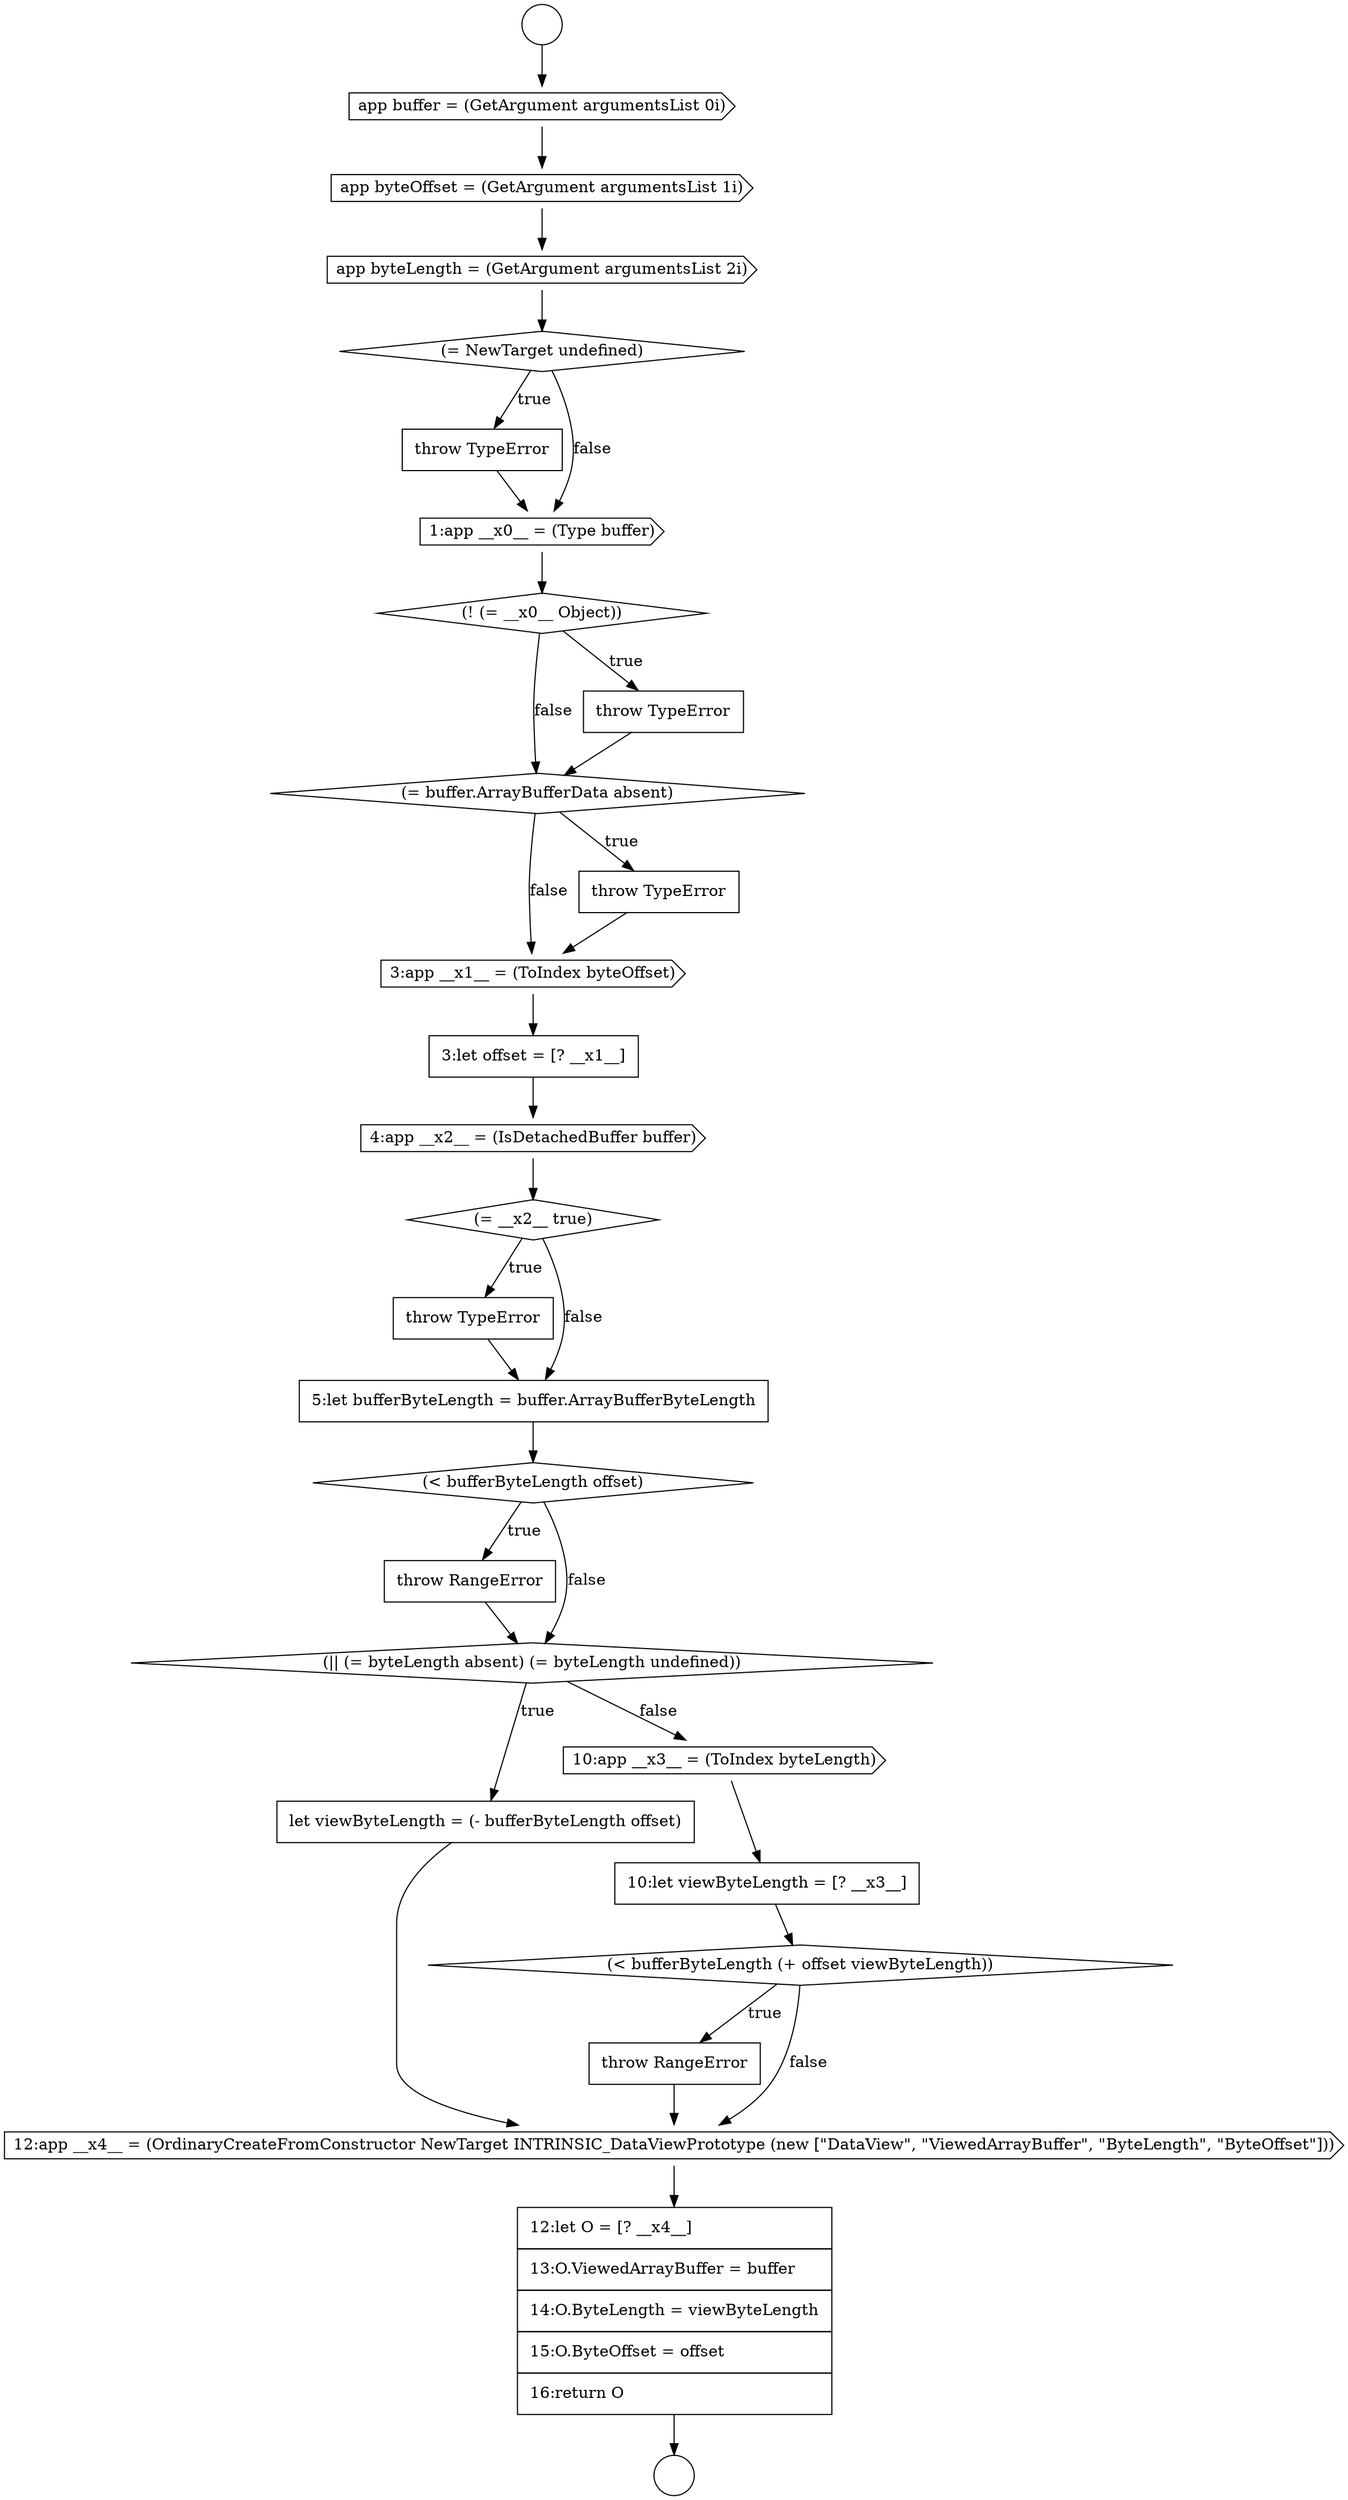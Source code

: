 digraph {
  node15995 [shape=none, margin=0, label=<<font color="black">
    <table border="0" cellborder="1" cellspacing="0" cellpadding="10">
      <tr><td align="left">let viewByteLength = (- bufferByteLength offset)</td></tr>
    </table>
  </font>> color="black" fillcolor="white" style=filled]
  node15990 [shape=none, margin=0, label=<<font color="black">
    <table border="0" cellborder="1" cellspacing="0" cellpadding="10">
      <tr><td align="left">throw TypeError</td></tr>
    </table>
  </font>> color="black" fillcolor="white" style=filled]
  node15975 [shape=circle label=" " color="black" fillcolor="white" style=filled]
  node15986 [shape=cds, label=<<font color="black">3:app __x1__ = (ToIndex byteOffset)</font>> color="black" fillcolor="white" style=filled]
  node15979 [shape=diamond, label=<<font color="black">(= NewTarget undefined)</font>> color="black" fillcolor="white" style=filled]
  node15984 [shape=diamond, label=<<font color="black">(= buffer.ArrayBufferData absent)</font>> color="black" fillcolor="white" style=filled]
  node15987 [shape=none, margin=0, label=<<font color="black">
    <table border="0" cellborder="1" cellspacing="0" cellpadding="10">
      <tr><td align="left">3:let offset = [? __x1__]</td></tr>
    </table>
  </font>> color="black" fillcolor="white" style=filled]
  node15991 [shape=none, margin=0, label=<<font color="black">
    <table border="0" cellborder="1" cellspacing="0" cellpadding="10">
      <tr><td align="left">5:let bufferByteLength = buffer.ArrayBufferByteLength</td></tr>
    </table>
  </font>> color="black" fillcolor="white" style=filled]
  node15976 [shape=cds, label=<<font color="black">app buffer = (GetArgument argumentsList 0i)</font>> color="black" fillcolor="white" style=filled]
  node15998 [shape=diamond, label=<<font color="black">(&lt; bufferByteLength (+ offset viewByteLength))</font>> color="black" fillcolor="white" style=filled]
  node15993 [shape=none, margin=0, label=<<font color="black">
    <table border="0" cellborder="1" cellspacing="0" cellpadding="10">
      <tr><td align="left">throw RangeError</td></tr>
    </table>
  </font>> color="black" fillcolor="white" style=filled]
  node15992 [shape=diamond, label=<<font color="black">(&lt; bufferByteLength offset)</font>> color="black" fillcolor="white" style=filled]
  node16001 [shape=none, margin=0, label=<<font color="black">
    <table border="0" cellborder="1" cellspacing="0" cellpadding="10">
      <tr><td align="left">12:let O = [? __x4__]</td></tr>
      <tr><td align="left">13:O.ViewedArrayBuffer = buffer</td></tr>
      <tr><td align="left">14:O.ByteLength = viewByteLength</td></tr>
      <tr><td align="left">15:O.ByteOffset = offset</td></tr>
      <tr><td align="left">16:return O</td></tr>
    </table>
  </font>> color="black" fillcolor="white" style=filled]
  node15982 [shape=diamond, label=<<font color="black">(! (= __x0__ Object))</font>> color="black" fillcolor="white" style=filled]
  node15977 [shape=cds, label=<<font color="black">app byteOffset = (GetArgument argumentsList 1i)</font>> color="black" fillcolor="white" style=filled]
  node15974 [shape=circle label=" " color="black" fillcolor="white" style=filled]
  node15989 [shape=diamond, label=<<font color="black">(= __x2__ true)</font>> color="black" fillcolor="white" style=filled]
  node15985 [shape=none, margin=0, label=<<font color="black">
    <table border="0" cellborder="1" cellspacing="0" cellpadding="10">
      <tr><td align="left">throw TypeError</td></tr>
    </table>
  </font>> color="black" fillcolor="white" style=filled]
  node15980 [shape=none, margin=0, label=<<font color="black">
    <table border="0" cellborder="1" cellspacing="0" cellpadding="10">
      <tr><td align="left">throw TypeError</td></tr>
    </table>
  </font>> color="black" fillcolor="white" style=filled]
  node15981 [shape=cds, label=<<font color="black">1:app __x0__ = (Type buffer)</font>> color="black" fillcolor="white" style=filled]
  node15994 [shape=diamond, label=<<font color="black">(|| (= byteLength absent) (= byteLength undefined))</font>> color="black" fillcolor="white" style=filled]
  node15999 [shape=none, margin=0, label=<<font color="black">
    <table border="0" cellborder="1" cellspacing="0" cellpadding="10">
      <tr><td align="left">throw RangeError</td></tr>
    </table>
  </font>> color="black" fillcolor="white" style=filled]
  node16000 [shape=cds, label=<<font color="black">12:app __x4__ = (OrdinaryCreateFromConstructor NewTarget INTRINSIC_DataViewPrototype (new [&quot;DataView&quot;, &quot;ViewedArrayBuffer&quot;, &quot;ByteLength&quot;, &quot;ByteOffset&quot;]))</font>> color="black" fillcolor="white" style=filled]
  node15978 [shape=cds, label=<<font color="black">app byteLength = (GetArgument argumentsList 2i)</font>> color="black" fillcolor="white" style=filled]
  node15983 [shape=none, margin=0, label=<<font color="black">
    <table border="0" cellborder="1" cellspacing="0" cellpadding="10">
      <tr><td align="left">throw TypeError</td></tr>
    </table>
  </font>> color="black" fillcolor="white" style=filled]
  node15988 [shape=cds, label=<<font color="black">4:app __x2__ = (IsDetachedBuffer buffer)</font>> color="black" fillcolor="white" style=filled]
  node15996 [shape=cds, label=<<font color="black">10:app __x3__ = (ToIndex byteLength)</font>> color="black" fillcolor="white" style=filled]
  node15997 [shape=none, margin=0, label=<<font color="black">
    <table border="0" cellborder="1" cellspacing="0" cellpadding="10">
      <tr><td align="left">10:let viewByteLength = [? __x3__]</td></tr>
    </table>
  </font>> color="black" fillcolor="white" style=filled]
  node15990 -> node15991 [ color="black"]
  node15995 -> node16000 [ color="black"]
  node15998 -> node15999 [label=<<font color="black">true</font>> color="black"]
  node15998 -> node16000 [label=<<font color="black">false</font>> color="black"]
  node15979 -> node15980 [label=<<font color="black">true</font>> color="black"]
  node15979 -> node15981 [label=<<font color="black">false</font>> color="black"]
  node15976 -> node15977 [ color="black"]
  node15993 -> node15994 [ color="black"]
  node15983 -> node15984 [ color="black"]
  node15991 -> node15992 [ color="black"]
  node15988 -> node15989 [ color="black"]
  node15977 -> node15978 [ color="black"]
  node15996 -> node15997 [ color="black"]
  node15980 -> node15981 [ color="black"]
  node15989 -> node15990 [label=<<font color="black">true</font>> color="black"]
  node15989 -> node15991 [label=<<font color="black">false</font>> color="black"]
  node15992 -> node15993 [label=<<font color="black">true</font>> color="black"]
  node15992 -> node15994 [label=<<font color="black">false</font>> color="black"]
  node15997 -> node15998 [ color="black"]
  node16000 -> node16001 [ color="black"]
  node15987 -> node15988 [ color="black"]
  node15985 -> node15986 [ color="black"]
  node16001 -> node15975 [ color="black"]
  node15999 -> node16000 [ color="black"]
  node15994 -> node15995 [label=<<font color="black">true</font>> color="black"]
  node15994 -> node15996 [label=<<font color="black">false</font>> color="black"]
  node15982 -> node15983 [label=<<font color="black">true</font>> color="black"]
  node15982 -> node15984 [label=<<font color="black">false</font>> color="black"]
  node15986 -> node15987 [ color="black"]
  node15978 -> node15979 [ color="black"]
  node15974 -> node15976 [ color="black"]
  node15981 -> node15982 [ color="black"]
  node15984 -> node15985 [label=<<font color="black">true</font>> color="black"]
  node15984 -> node15986 [label=<<font color="black">false</font>> color="black"]
}
